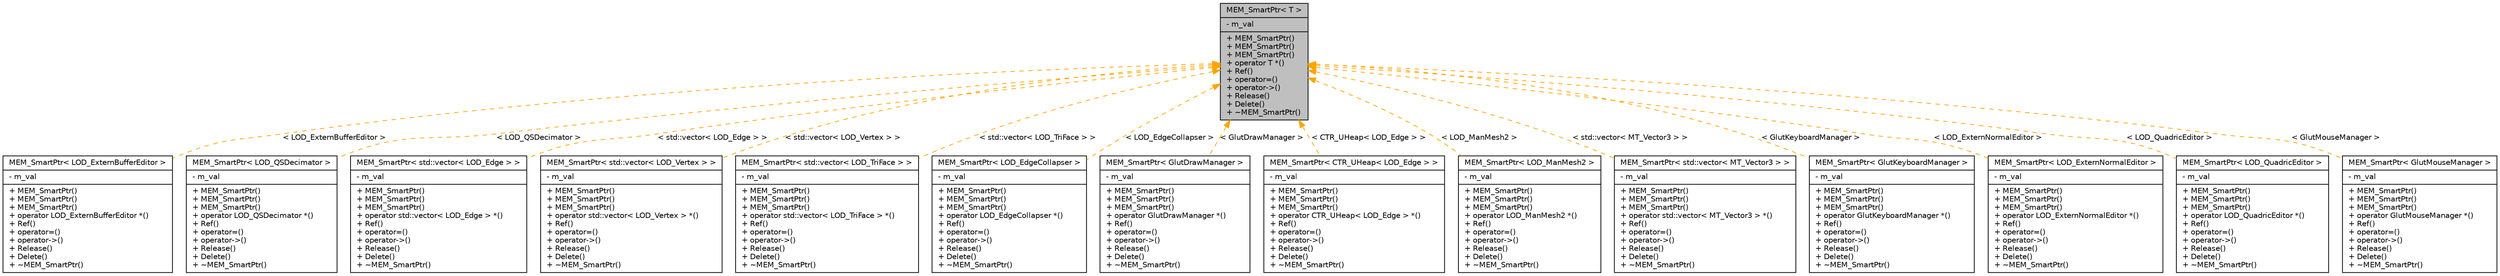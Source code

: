 digraph G
{
  edge [fontname="Helvetica",fontsize="10",labelfontname="Helvetica",labelfontsize="10"];
  node [fontname="Helvetica",fontsize="10",shape=record];
  Node1 [label="{MEM_SmartPtr\< T \>\n|- m_val\l|+ MEM_SmartPtr()\l+ MEM_SmartPtr()\l+ MEM_SmartPtr()\l+ operator T *()\l+ Ref()\l+ operator=()\l+ operator-\>()\l+ Release()\l+ Delete()\l+ ~MEM_SmartPtr()\l}",height=0.2,width=0.4,color="black", fillcolor="grey75", style="filled" fontcolor="black"];
  Node1 -> Node2 [dir=back,color="orange",fontsize="10",style="dashed",label="\< LOD_ExternBufferEditor \>",fontname="Helvetica"];
  Node2 [label="{MEM_SmartPtr\< LOD_ExternBufferEditor \>\n|- m_val\l|+ MEM_SmartPtr()\l+ MEM_SmartPtr()\l+ MEM_SmartPtr()\l+ operator LOD_ExternBufferEditor *()\l+ Ref()\l+ operator=()\l+ operator-\>()\l+ Release()\l+ Delete()\l+ ~MEM_SmartPtr()\l}",height=0.2,width=0.4,color="black", fillcolor="white", style="filled",URL="$d1/d26/classMEM__SmartPtr.html"];
  Node1 -> Node3 [dir=back,color="orange",fontsize="10",style="dashed",label="\< LOD_QSDecimator \>",fontname="Helvetica"];
  Node3 [label="{MEM_SmartPtr\< LOD_QSDecimator \>\n|- m_val\l|+ MEM_SmartPtr()\l+ MEM_SmartPtr()\l+ MEM_SmartPtr()\l+ operator LOD_QSDecimator *()\l+ Ref()\l+ operator=()\l+ operator-\>()\l+ Release()\l+ Delete()\l+ ~MEM_SmartPtr()\l}",height=0.2,width=0.4,color="black", fillcolor="white", style="filled",URL="$d1/d26/classMEM__SmartPtr.html"];
  Node1 -> Node4 [dir=back,color="orange",fontsize="10",style="dashed",label="\< std::vector\< LOD_Edge \> \>",fontname="Helvetica"];
  Node4 [label="{MEM_SmartPtr\< std::vector\< LOD_Edge \> \>\n|- m_val\l|+ MEM_SmartPtr()\l+ MEM_SmartPtr()\l+ MEM_SmartPtr()\l+ operator std::vector\< LOD_Edge \> *()\l+ Ref()\l+ operator=()\l+ operator-\>()\l+ Release()\l+ Delete()\l+ ~MEM_SmartPtr()\l}",height=0.2,width=0.4,color="black", fillcolor="white", style="filled",URL="$d1/d26/classMEM__SmartPtr.html"];
  Node1 -> Node5 [dir=back,color="orange",fontsize="10",style="dashed",label="\< std::vector\< LOD_Vertex \> \>",fontname="Helvetica"];
  Node5 [label="{MEM_SmartPtr\< std::vector\< LOD_Vertex \> \>\n|- m_val\l|+ MEM_SmartPtr()\l+ MEM_SmartPtr()\l+ MEM_SmartPtr()\l+ operator std::vector\< LOD_Vertex \> *()\l+ Ref()\l+ operator=()\l+ operator-\>()\l+ Release()\l+ Delete()\l+ ~MEM_SmartPtr()\l}",height=0.2,width=0.4,color="black", fillcolor="white", style="filled",URL="$d1/d26/classMEM__SmartPtr.html"];
  Node1 -> Node6 [dir=back,color="orange",fontsize="10",style="dashed",label="\< std::vector\< LOD_TriFace \> \>",fontname="Helvetica"];
  Node6 [label="{MEM_SmartPtr\< std::vector\< LOD_TriFace \> \>\n|- m_val\l|+ MEM_SmartPtr()\l+ MEM_SmartPtr()\l+ MEM_SmartPtr()\l+ operator std::vector\< LOD_TriFace \> *()\l+ Ref()\l+ operator=()\l+ operator-\>()\l+ Release()\l+ Delete()\l+ ~MEM_SmartPtr()\l}",height=0.2,width=0.4,color="black", fillcolor="white", style="filled",URL="$d1/d26/classMEM__SmartPtr.html"];
  Node1 -> Node7 [dir=back,color="orange",fontsize="10",style="dashed",label="\< LOD_EdgeCollapser \>",fontname="Helvetica"];
  Node7 [label="{MEM_SmartPtr\< LOD_EdgeCollapser \>\n|- m_val\l|+ MEM_SmartPtr()\l+ MEM_SmartPtr()\l+ MEM_SmartPtr()\l+ operator LOD_EdgeCollapser *()\l+ Ref()\l+ operator=()\l+ operator-\>()\l+ Release()\l+ Delete()\l+ ~MEM_SmartPtr()\l}",height=0.2,width=0.4,color="black", fillcolor="white", style="filled",URL="$d1/d26/classMEM__SmartPtr.html"];
  Node1 -> Node8 [dir=back,color="orange",fontsize="10",style="dashed",label="\< GlutDrawManager \>",fontname="Helvetica"];
  Node8 [label="{MEM_SmartPtr\< GlutDrawManager \>\n|- m_val\l|+ MEM_SmartPtr()\l+ MEM_SmartPtr()\l+ MEM_SmartPtr()\l+ operator GlutDrawManager *()\l+ Ref()\l+ operator=()\l+ operator-\>()\l+ Release()\l+ Delete()\l+ ~MEM_SmartPtr()\l}",height=0.2,width=0.4,color="black", fillcolor="white", style="filled",URL="$d1/d26/classMEM__SmartPtr.html"];
  Node1 -> Node9 [dir=back,color="orange",fontsize="10",style="dashed",label="\< CTR_UHeap\< LOD_Edge \> \>",fontname="Helvetica"];
  Node9 [label="{MEM_SmartPtr\< CTR_UHeap\< LOD_Edge \> \>\n|- m_val\l|+ MEM_SmartPtr()\l+ MEM_SmartPtr()\l+ MEM_SmartPtr()\l+ operator CTR_UHeap\< LOD_Edge \> *()\l+ Ref()\l+ operator=()\l+ operator-\>()\l+ Release()\l+ Delete()\l+ ~MEM_SmartPtr()\l}",height=0.2,width=0.4,color="black", fillcolor="white", style="filled",URL="$d1/d26/classMEM__SmartPtr.html"];
  Node1 -> Node10 [dir=back,color="orange",fontsize="10",style="dashed",label="\< LOD_ManMesh2 \>",fontname="Helvetica"];
  Node10 [label="{MEM_SmartPtr\< LOD_ManMesh2 \>\n|- m_val\l|+ MEM_SmartPtr()\l+ MEM_SmartPtr()\l+ MEM_SmartPtr()\l+ operator LOD_ManMesh2 *()\l+ Ref()\l+ operator=()\l+ operator-\>()\l+ Release()\l+ Delete()\l+ ~MEM_SmartPtr()\l}",height=0.2,width=0.4,color="black", fillcolor="white", style="filled",URL="$d1/d26/classMEM__SmartPtr.html"];
  Node1 -> Node11 [dir=back,color="orange",fontsize="10",style="dashed",label="\< std::vector\< MT_Vector3 \> \>",fontname="Helvetica"];
  Node11 [label="{MEM_SmartPtr\< std::vector\< MT_Vector3 \> \>\n|- m_val\l|+ MEM_SmartPtr()\l+ MEM_SmartPtr()\l+ MEM_SmartPtr()\l+ operator std::vector\< MT_Vector3 \> *()\l+ Ref()\l+ operator=()\l+ operator-\>()\l+ Release()\l+ Delete()\l+ ~MEM_SmartPtr()\l}",height=0.2,width=0.4,color="black", fillcolor="white", style="filled",URL="$d1/d26/classMEM__SmartPtr.html"];
  Node1 -> Node12 [dir=back,color="orange",fontsize="10",style="dashed",label="\< GlutKeyboardManager \>",fontname="Helvetica"];
  Node12 [label="{MEM_SmartPtr\< GlutKeyboardManager \>\n|- m_val\l|+ MEM_SmartPtr()\l+ MEM_SmartPtr()\l+ MEM_SmartPtr()\l+ operator GlutKeyboardManager *()\l+ Ref()\l+ operator=()\l+ operator-\>()\l+ Release()\l+ Delete()\l+ ~MEM_SmartPtr()\l}",height=0.2,width=0.4,color="black", fillcolor="white", style="filled",URL="$d1/d26/classMEM__SmartPtr.html"];
  Node1 -> Node13 [dir=back,color="orange",fontsize="10",style="dashed",label="\< LOD_ExternNormalEditor \>",fontname="Helvetica"];
  Node13 [label="{MEM_SmartPtr\< LOD_ExternNormalEditor \>\n|- m_val\l|+ MEM_SmartPtr()\l+ MEM_SmartPtr()\l+ MEM_SmartPtr()\l+ operator LOD_ExternNormalEditor *()\l+ Ref()\l+ operator=()\l+ operator-\>()\l+ Release()\l+ Delete()\l+ ~MEM_SmartPtr()\l}",height=0.2,width=0.4,color="black", fillcolor="white", style="filled",URL="$d1/d26/classMEM__SmartPtr.html"];
  Node1 -> Node14 [dir=back,color="orange",fontsize="10",style="dashed",label="\< LOD_QuadricEditor \>",fontname="Helvetica"];
  Node14 [label="{MEM_SmartPtr\< LOD_QuadricEditor \>\n|- m_val\l|+ MEM_SmartPtr()\l+ MEM_SmartPtr()\l+ MEM_SmartPtr()\l+ operator LOD_QuadricEditor *()\l+ Ref()\l+ operator=()\l+ operator-\>()\l+ Release()\l+ Delete()\l+ ~MEM_SmartPtr()\l}",height=0.2,width=0.4,color="black", fillcolor="white", style="filled",URL="$d1/d26/classMEM__SmartPtr.html"];
  Node1 -> Node15 [dir=back,color="orange",fontsize="10",style="dashed",label="\< GlutMouseManager \>",fontname="Helvetica"];
  Node15 [label="{MEM_SmartPtr\< GlutMouseManager \>\n|- m_val\l|+ MEM_SmartPtr()\l+ MEM_SmartPtr()\l+ MEM_SmartPtr()\l+ operator GlutMouseManager *()\l+ Ref()\l+ operator=()\l+ operator-\>()\l+ Release()\l+ Delete()\l+ ~MEM_SmartPtr()\l}",height=0.2,width=0.4,color="black", fillcolor="white", style="filled",URL="$d1/d26/classMEM__SmartPtr.html"];
}
